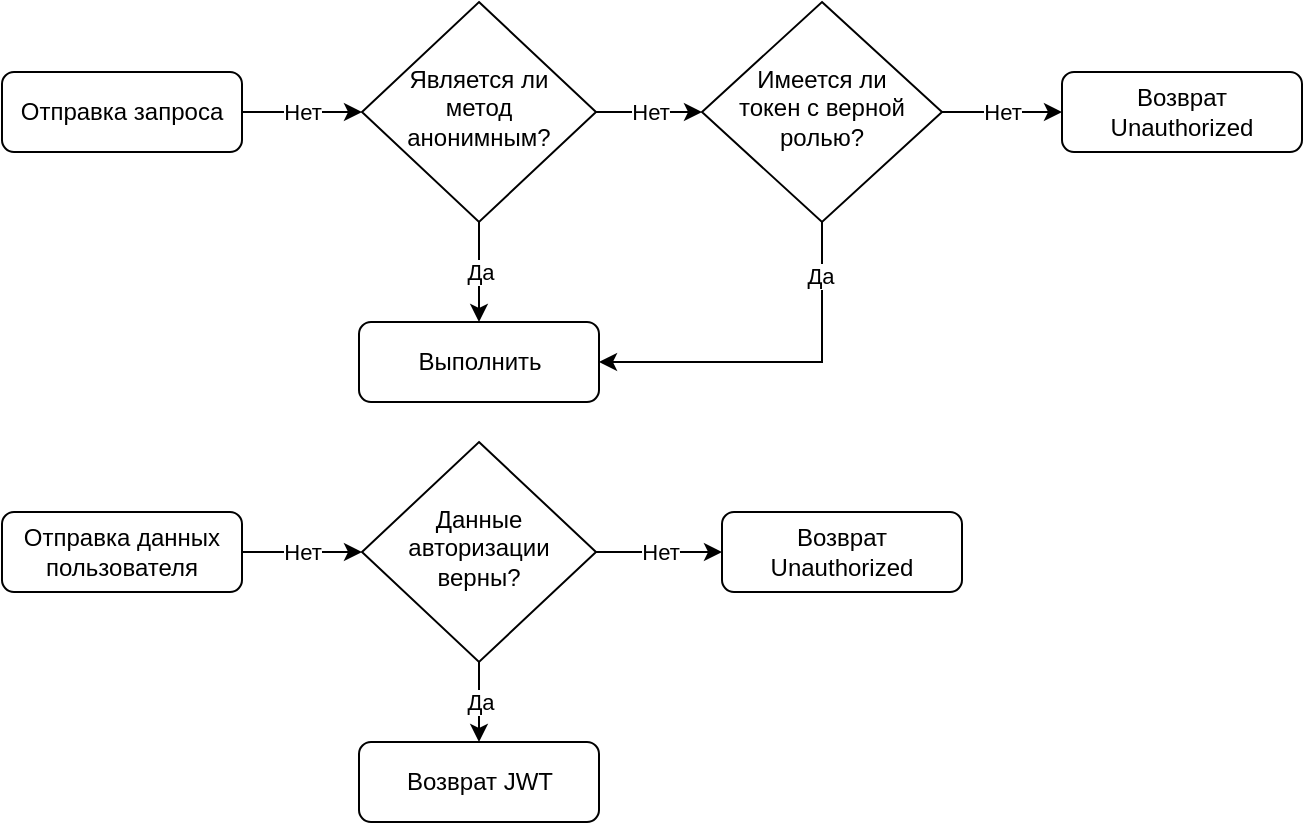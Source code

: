 <mxfile version="14.6.6" type="device"><diagram id="C5RBs43oDa-KdzZeNtuy" name="Page-1"><mxGraphModel dx="981" dy="486" grid="1" gridSize="10" guides="1" tooltips="1" connect="1" arrows="1" fold="1" page="1" pageScale="1" pageWidth="827" pageHeight="1169" math="0" shadow="0"><root><mxCell id="WIyWlLk6GJQsqaUBKTNV-0"/><mxCell id="WIyWlLk6GJQsqaUBKTNV-1" parent="WIyWlLk6GJQsqaUBKTNV-0"/><mxCell id="JVush18_6WyU5xz4My5v-1" value="Отправка запроса" style="rounded=1;whiteSpace=wrap;html=1;fontSize=12;glass=0;strokeWidth=1;shadow=0;" vertex="1" parent="WIyWlLk6GJQsqaUBKTNV-1"><mxGeometry x="10" y="55" width="120" height="40" as="geometry"/></mxCell><mxCell id="JVush18_6WyU5xz4My5v-15" value="Да" style="edgeStyle=orthogonalEdgeStyle;rounded=0;orthogonalLoop=1;jettySize=auto;html=1;entryX=0.5;entryY=0;entryDx=0;entryDy=0;exitX=0.5;exitY=1;exitDx=0;exitDy=0;" edge="1" parent="WIyWlLk6GJQsqaUBKTNV-1" source="JVush18_6WyU5xz4My5v-13" target="JVush18_6WyU5xz4My5v-5"><mxGeometry relative="1" as="geometry"><mxPoint x="210" y="155" as="sourcePoint"/><mxPoint x="220" y="115.0" as="targetPoint"/></mxGeometry></mxCell><mxCell id="JVush18_6WyU5xz4My5v-5" value="Выполнить" style="rounded=1;whiteSpace=wrap;html=1;fontSize=12;glass=0;strokeWidth=1;shadow=0;" vertex="1" parent="WIyWlLk6GJQsqaUBKTNV-1"><mxGeometry x="188.5" y="180" width="120" height="40" as="geometry"/></mxCell><mxCell id="JVush18_6WyU5xz4My5v-17" value="Нет" style="edgeStyle=orthogonalEdgeStyle;rounded=0;orthogonalLoop=1;jettySize=auto;html=1;" edge="1" parent="WIyWlLk6GJQsqaUBKTNV-1" source="JVush18_6WyU5xz4My5v-13" target="JVush18_6WyU5xz4My5v-16"><mxGeometry relative="1" as="geometry"/></mxCell><mxCell id="JVush18_6WyU5xz4My5v-13" value="Является ли&lt;br&gt;метод &lt;br&gt;анонимным?" style="rhombus;whiteSpace=wrap;html=1;shadow=0;fontFamily=Helvetica;fontSize=12;align=center;strokeWidth=1;spacing=6;spacingTop=-4;" vertex="1" parent="WIyWlLk6GJQsqaUBKTNV-1"><mxGeometry x="190" y="20" width="117" height="110" as="geometry"/></mxCell><mxCell id="JVush18_6WyU5xz4My5v-29" value="Нет" style="edgeStyle=orthogonalEdgeStyle;rounded=0;orthogonalLoop=1;jettySize=auto;html=1;" edge="1" parent="WIyWlLk6GJQsqaUBKTNV-1" source="JVush18_6WyU5xz4My5v-16" target="JVush18_6WyU5xz4My5v-24"><mxGeometry relative="1" as="geometry"/></mxCell><mxCell id="JVush18_6WyU5xz4My5v-16" value="Имеется ли &lt;br&gt;токен с верной ролью?" style="rhombus;whiteSpace=wrap;html=1;shadow=0;fontFamily=Helvetica;fontSize=12;align=center;strokeWidth=1;spacing=6;spacingTop=-4;" vertex="1" parent="WIyWlLk6GJQsqaUBKTNV-1"><mxGeometry x="360" y="20" width="120" height="110" as="geometry"/></mxCell><mxCell id="JVush18_6WyU5xz4My5v-18" value="" style="edgeStyle=orthogonalEdgeStyle;rounded=0;orthogonalLoop=1;jettySize=auto;html=1;exitX=0.5;exitY=1;exitDx=0;exitDy=0;entryX=1;entryY=0.5;entryDx=0;entryDy=0;" edge="1" parent="WIyWlLk6GJQsqaUBKTNV-1" source="JVush18_6WyU5xz4My5v-16" target="JVush18_6WyU5xz4My5v-5"><mxGeometry relative="1" as="geometry"><mxPoint x="360" y="165" as="sourcePoint"/><mxPoint x="290" y="155" as="targetPoint"/></mxGeometry></mxCell><mxCell id="JVush18_6WyU5xz4My5v-19" value="Да" style="edgeLabel;html=1;align=center;verticalAlign=middle;resizable=0;points=[];" vertex="1" connectable="0" parent="JVush18_6WyU5xz4My5v-18"><mxGeometry x="-0.709" y="-1" relative="1" as="geometry"><mxPoint as="offset"/></mxGeometry></mxCell><mxCell id="JVush18_6WyU5xz4My5v-24" value="Возврат Unauthorized" style="rounded=1;whiteSpace=wrap;html=1;fontSize=12;glass=0;strokeWidth=1;shadow=0;" vertex="1" parent="WIyWlLk6GJQsqaUBKTNV-1"><mxGeometry x="540" y="55" width="120" height="40" as="geometry"/></mxCell><mxCell id="JVush18_6WyU5xz4My5v-28" value="Нет" style="edgeStyle=orthogonalEdgeStyle;rounded=0;orthogonalLoop=1;jettySize=auto;html=1;entryX=0;entryY=0.5;entryDx=0;entryDy=0;exitX=1;exitY=0.5;exitDx=0;exitDy=0;" edge="1" parent="WIyWlLk6GJQsqaUBKTNV-1" source="JVush18_6WyU5xz4My5v-1" target="JVush18_6WyU5xz4My5v-13"><mxGeometry relative="1" as="geometry"><mxPoint x="140" y="100" as="sourcePoint"/><mxPoint x="300" y="-35" as="targetPoint"/></mxGeometry></mxCell><mxCell id="JVush18_6WyU5xz4My5v-32" value="Отправка данных пользователя" style="rounded=1;whiteSpace=wrap;html=1;fontSize=12;glass=0;strokeWidth=1;shadow=0;" vertex="1" parent="WIyWlLk6GJQsqaUBKTNV-1"><mxGeometry x="10" y="275" width="120" height="40" as="geometry"/></mxCell><mxCell id="JVush18_6WyU5xz4My5v-33" value="Да" style="edgeStyle=orthogonalEdgeStyle;rounded=0;orthogonalLoop=1;jettySize=auto;html=1;entryX=0.5;entryY=0;entryDx=0;entryDy=0;exitX=0.5;exitY=1;exitDx=0;exitDy=0;" edge="1" parent="WIyWlLk6GJQsqaUBKTNV-1" source="JVush18_6WyU5xz4My5v-36" target="JVush18_6WyU5xz4My5v-34"><mxGeometry relative="1" as="geometry"><mxPoint x="210" y="375" as="sourcePoint"/><mxPoint x="220" y="335.0" as="targetPoint"/></mxGeometry></mxCell><mxCell id="JVush18_6WyU5xz4My5v-34" value="Возврат JWT" style="rounded=1;whiteSpace=wrap;html=1;fontSize=12;glass=0;strokeWidth=1;shadow=0;" vertex="1" parent="WIyWlLk6GJQsqaUBKTNV-1"><mxGeometry x="188.5" y="390" width="120" height="40" as="geometry"/></mxCell><mxCell id="JVush18_6WyU5xz4My5v-36" value="Данные авторизации верны?" style="rhombus;whiteSpace=wrap;html=1;shadow=0;fontFamily=Helvetica;fontSize=12;align=center;strokeWidth=1;spacing=6;spacingTop=-4;" vertex="1" parent="WIyWlLk6GJQsqaUBKTNV-1"><mxGeometry x="190" y="240" width="117" height="110" as="geometry"/></mxCell><mxCell id="JVush18_6WyU5xz4My5v-37" value="Нет" style="edgeStyle=orthogonalEdgeStyle;rounded=0;orthogonalLoop=1;jettySize=auto;html=1;exitX=1;exitY=0.5;exitDx=0;exitDy=0;" edge="1" parent="WIyWlLk6GJQsqaUBKTNV-1" source="JVush18_6WyU5xz4My5v-36" target="JVush18_6WyU5xz4My5v-41"><mxGeometry relative="1" as="geometry"><mxPoint x="480" y="295" as="sourcePoint"/></mxGeometry></mxCell><mxCell id="JVush18_6WyU5xz4My5v-41" value="Возврат Unauthorized" style="rounded=1;whiteSpace=wrap;html=1;fontSize=12;glass=0;strokeWidth=1;shadow=0;" vertex="1" parent="WIyWlLk6GJQsqaUBKTNV-1"><mxGeometry x="370" y="275" width="120" height="40" as="geometry"/></mxCell><mxCell id="JVush18_6WyU5xz4My5v-42" value="Нет" style="edgeStyle=orthogonalEdgeStyle;rounded=0;orthogonalLoop=1;jettySize=auto;html=1;entryX=0;entryY=0.5;entryDx=0;entryDy=0;exitX=1;exitY=0.5;exitDx=0;exitDy=0;" edge="1" parent="WIyWlLk6GJQsqaUBKTNV-1" target="JVush18_6WyU5xz4My5v-36" source="JVush18_6WyU5xz4My5v-32"><mxGeometry relative="1" as="geometry"><mxPoint x="130" y="295" as="sourcePoint"/><mxPoint x="300" y="185" as="targetPoint"/></mxGeometry></mxCell></root></mxGraphModel></diagram></mxfile>